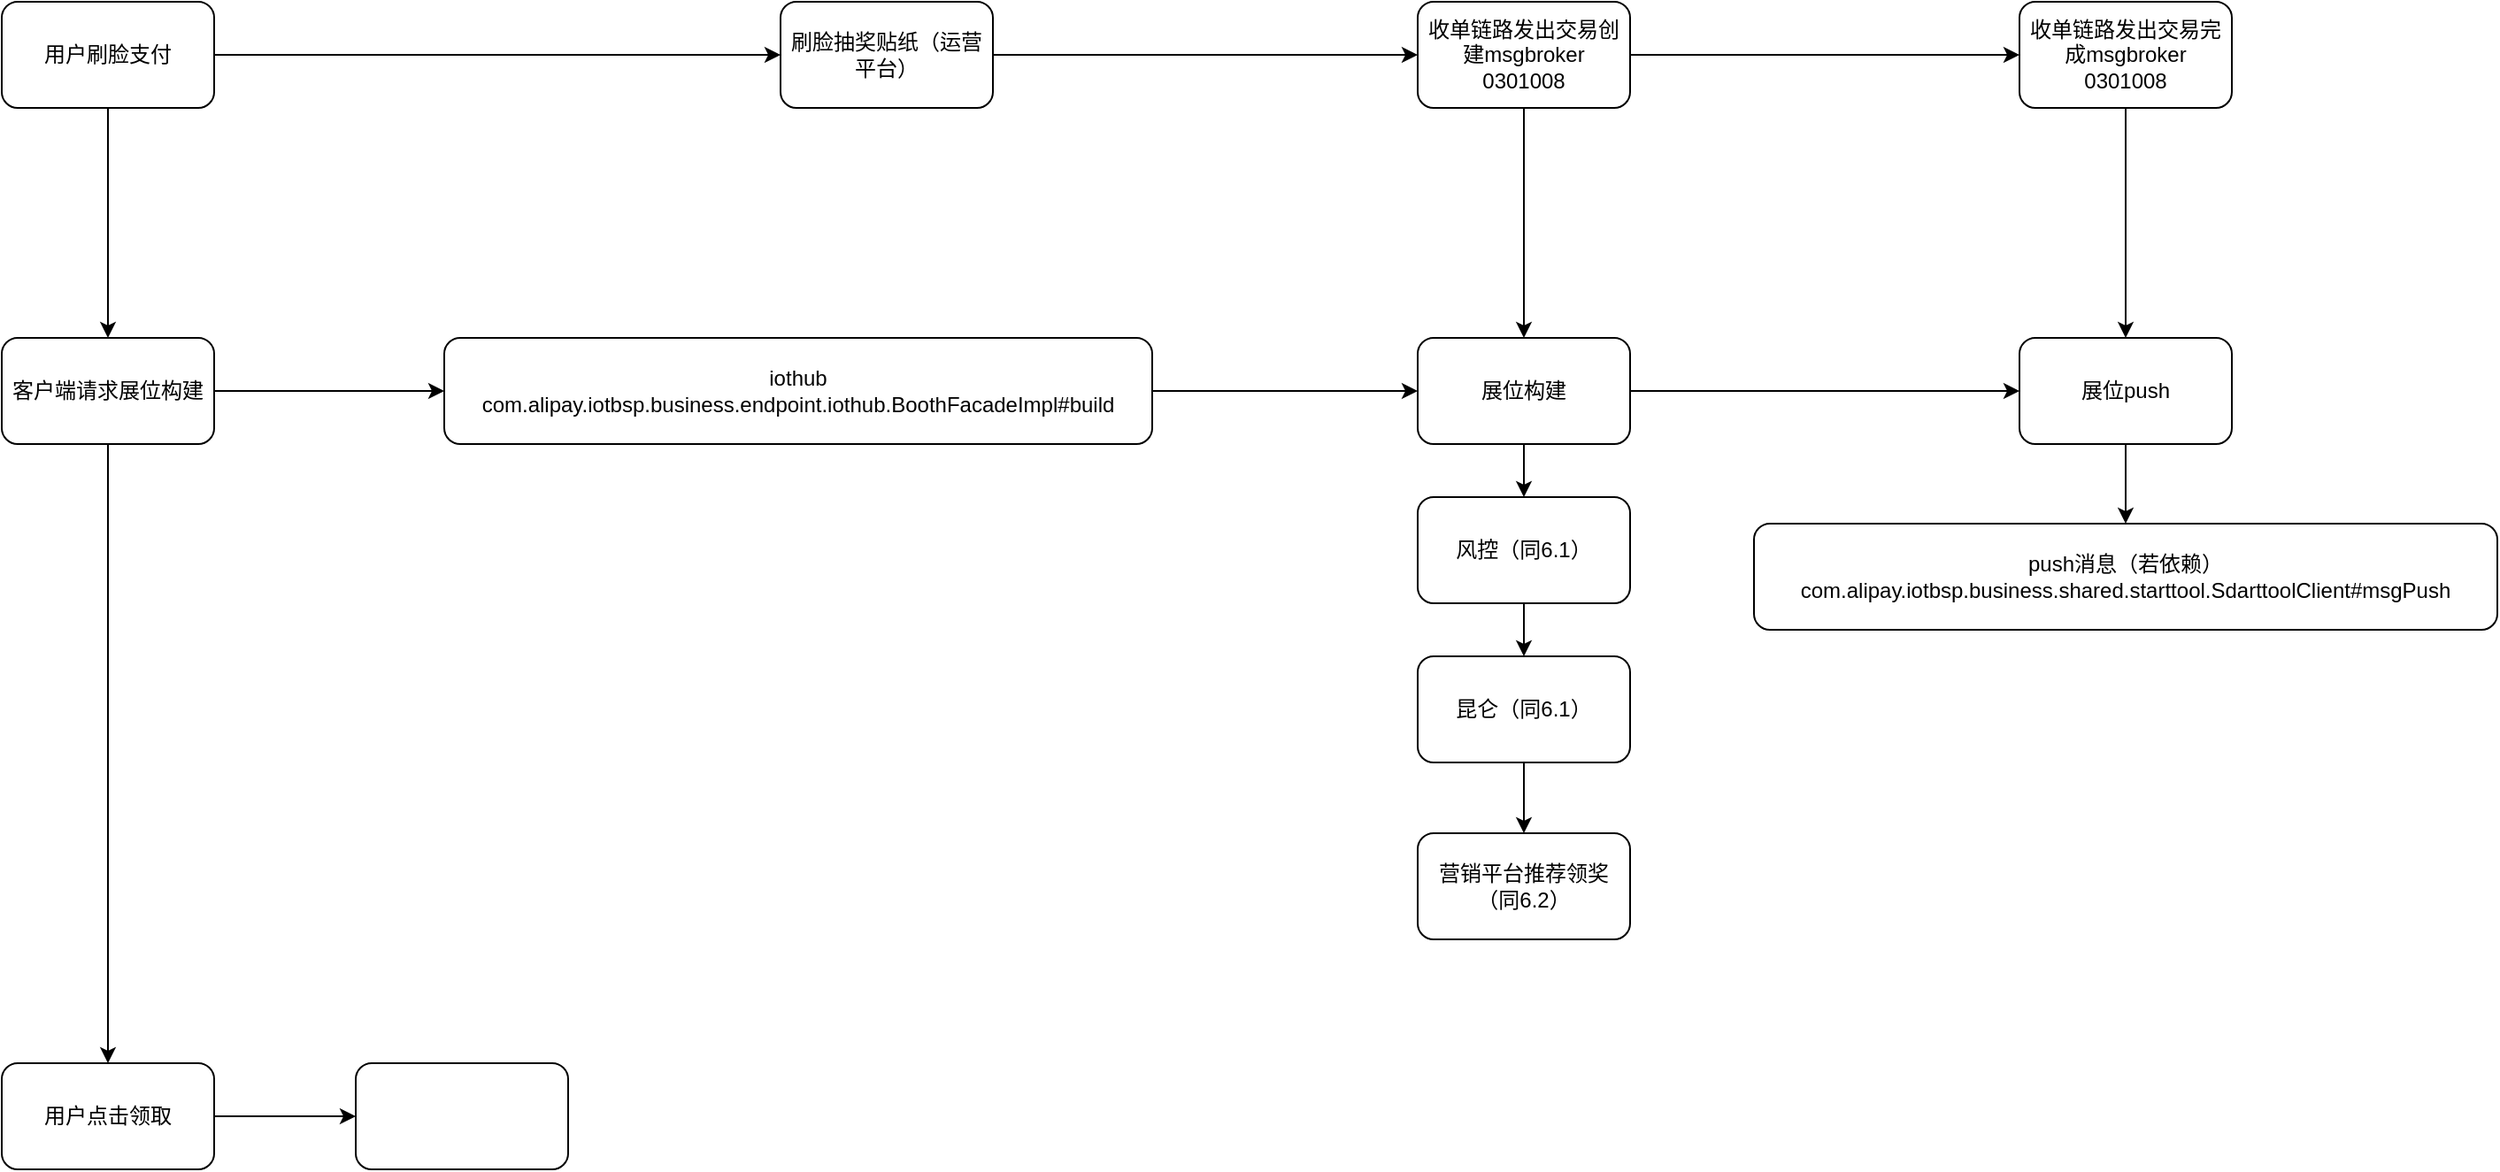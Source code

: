 <mxfile version="15.4.3" type="github"><diagram id="9CZEd3m0_BwA-C9Op0co" name="Page-1"><mxGraphModel dx="2381" dy="1026" grid="1" gridSize="10" guides="1" tooltips="1" connect="1" arrows="1" fold="1" page="1" pageScale="1" pageWidth="827" pageHeight="1169" math="0" shadow="0"><root><mxCell id="0"/><mxCell id="1" parent="0"/><mxCell id="zEhsZb_Zr4aqNPV-z9Si-5" value="" style="edgeStyle=orthogonalEdgeStyle;rounded=0;orthogonalLoop=1;jettySize=auto;html=1;" edge="1" parent="1" source="zEhsZb_Zr4aqNPV-z9Si-1" target="zEhsZb_Zr4aqNPV-z9Si-4"><mxGeometry relative="1" as="geometry"/></mxCell><mxCell id="zEhsZb_Zr4aqNPV-z9Si-1" value="用户刷脸支付" style="rounded=1;whiteSpace=wrap;html=1;" vertex="1" parent="1"><mxGeometry x="-70" y="230" width="120" height="60" as="geometry"/></mxCell><mxCell id="zEhsZb_Zr4aqNPV-z9Si-19" value="" style="edgeStyle=orthogonalEdgeStyle;rounded=0;orthogonalLoop=1;jettySize=auto;html=1;" edge="1" parent="1" source="zEhsZb_Zr4aqNPV-z9Si-2" target="zEhsZb_Zr4aqNPV-z9Si-18"><mxGeometry relative="1" as="geometry"/></mxCell><mxCell id="zEhsZb_Zr4aqNPV-z9Si-2" value="iothub&lt;br&gt;com.alipay.iotbsp.business.endpoint.iothub.BoothFacadeImpl#build" style="whiteSpace=wrap;html=1;rounded=1;" vertex="1" parent="1"><mxGeometry x="180" y="420" width="400" height="60" as="geometry"/></mxCell><mxCell id="zEhsZb_Zr4aqNPV-z9Si-6" style="edgeStyle=orthogonalEdgeStyle;rounded=0;orthogonalLoop=1;jettySize=auto;html=1;exitX=1;exitY=0.5;exitDx=0;exitDy=0;entryX=0;entryY=0.5;entryDx=0;entryDy=0;" edge="1" parent="1" source="zEhsZb_Zr4aqNPV-z9Si-4" target="zEhsZb_Zr4aqNPV-z9Si-2"><mxGeometry relative="1" as="geometry"/></mxCell><mxCell id="zEhsZb_Zr4aqNPV-z9Si-31" value="" style="edgeStyle=orthogonalEdgeStyle;rounded=0;orthogonalLoop=1;jettySize=auto;html=1;" edge="1" parent="1" source="zEhsZb_Zr4aqNPV-z9Si-4"><mxGeometry relative="1" as="geometry"><mxPoint x="-10" y="830" as="targetPoint"/></mxGeometry></mxCell><mxCell id="zEhsZb_Zr4aqNPV-z9Si-4" value="客户端请求展位构建" style="whiteSpace=wrap;html=1;rounded=1;" vertex="1" parent="1"><mxGeometry x="-70" y="420" width="120" height="60" as="geometry"/></mxCell><mxCell id="zEhsZb_Zr4aqNPV-z9Si-7" value="" style="edgeStyle=orthogonalEdgeStyle;rounded=0;orthogonalLoop=1;jettySize=auto;html=1;entryX=0;entryY=0.5;entryDx=0;entryDy=0;exitX=1;exitY=0.5;exitDx=0;exitDy=0;" edge="1" parent="1" target="zEhsZb_Zr4aqNPV-z9Si-10" source="zEhsZb_Zr4aqNPV-z9Si-1"><mxGeometry relative="1" as="geometry"><mxPoint x="70" y="260" as="sourcePoint"/><mxPoint x="330" y="260" as="targetPoint"/></mxGeometry></mxCell><mxCell id="zEhsZb_Zr4aqNPV-z9Si-17" style="edgeStyle=orthogonalEdgeStyle;rounded=0;orthogonalLoop=1;jettySize=auto;html=1;exitX=0.5;exitY=1;exitDx=0;exitDy=0;entryX=0.5;entryY=0;entryDx=0;entryDy=0;" edge="1" parent="1" source="zEhsZb_Zr4aqNPV-z9Si-8" target="zEhsZb_Zr4aqNPV-z9Si-20"><mxGeometry relative="1" as="geometry"><mxPoint x="1130" y="410" as="targetPoint"/></mxGeometry></mxCell><mxCell id="zEhsZb_Zr4aqNPV-z9Si-8" value="收单链路发出交易完成msgbroker&lt;br&gt;0301008" style="whiteSpace=wrap;html=1;rounded=1;" vertex="1" parent="1"><mxGeometry x="1070" y="230" width="120" height="60" as="geometry"/></mxCell><mxCell id="zEhsZb_Zr4aqNPV-z9Si-14" style="edgeStyle=orthogonalEdgeStyle;rounded=0;orthogonalLoop=1;jettySize=auto;html=1;exitX=1;exitY=0.5;exitDx=0;exitDy=0;entryX=0;entryY=0.5;entryDx=0;entryDy=0;" edge="1" parent="1" source="zEhsZb_Zr4aqNPV-z9Si-10" target="zEhsZb_Zr4aqNPV-z9Si-12"><mxGeometry relative="1" as="geometry"/></mxCell><mxCell id="zEhsZb_Zr4aqNPV-z9Si-10" value="刷脸抽奖贴纸（运营平台）" style="rounded=1;whiteSpace=wrap;html=1;" vertex="1" parent="1"><mxGeometry x="370" y="230" width="120" height="60" as="geometry"/></mxCell><mxCell id="zEhsZb_Zr4aqNPV-z9Si-15" style="edgeStyle=orthogonalEdgeStyle;rounded=0;orthogonalLoop=1;jettySize=auto;html=1;exitX=1;exitY=0.5;exitDx=0;exitDy=0;entryX=0;entryY=0.5;entryDx=0;entryDy=0;" edge="1" parent="1" source="zEhsZb_Zr4aqNPV-z9Si-12" target="zEhsZb_Zr4aqNPV-z9Si-8"><mxGeometry relative="1" as="geometry"/></mxCell><mxCell id="zEhsZb_Zr4aqNPV-z9Si-16" style="edgeStyle=orthogonalEdgeStyle;rounded=0;orthogonalLoop=1;jettySize=auto;html=1;exitX=0.5;exitY=1;exitDx=0;exitDy=0;entryX=0.5;entryY=0;entryDx=0;entryDy=0;" edge="1" parent="1" source="zEhsZb_Zr4aqNPV-z9Si-12" target="zEhsZb_Zr4aqNPV-z9Si-18"><mxGeometry relative="1" as="geometry"><mxPoint x="790" y="410" as="targetPoint"/></mxGeometry></mxCell><mxCell id="zEhsZb_Zr4aqNPV-z9Si-12" value="收单链路发出交易创建msgbroker&lt;br&gt;0301008" style="whiteSpace=wrap;html=1;rounded=1;" vertex="1" parent="1"><mxGeometry x="730" y="230" width="120" height="60" as="geometry"/></mxCell><mxCell id="zEhsZb_Zr4aqNPV-z9Si-21" value="" style="edgeStyle=orthogonalEdgeStyle;rounded=0;orthogonalLoop=1;jettySize=auto;html=1;" edge="1" parent="1" source="zEhsZb_Zr4aqNPV-z9Si-18" target="zEhsZb_Zr4aqNPV-z9Si-20"><mxGeometry relative="1" as="geometry"/></mxCell><mxCell id="zEhsZb_Zr4aqNPV-z9Si-23" value="" style="edgeStyle=orthogonalEdgeStyle;rounded=0;orthogonalLoop=1;jettySize=auto;html=1;" edge="1" parent="1" source="zEhsZb_Zr4aqNPV-z9Si-18" target="zEhsZb_Zr4aqNPV-z9Si-22"><mxGeometry relative="1" as="geometry"/></mxCell><mxCell id="zEhsZb_Zr4aqNPV-z9Si-18" value="展位构建" style="whiteSpace=wrap;html=1;rounded=1;" vertex="1" parent="1"><mxGeometry x="730" y="420" width="120" height="60" as="geometry"/></mxCell><mxCell id="zEhsZb_Zr4aqNPV-z9Si-29" value="" style="edgeStyle=orthogonalEdgeStyle;rounded=0;orthogonalLoop=1;jettySize=auto;html=1;" edge="1" parent="1" source="zEhsZb_Zr4aqNPV-z9Si-20" target="zEhsZb_Zr4aqNPV-z9Si-28"><mxGeometry relative="1" as="geometry"/></mxCell><mxCell id="zEhsZb_Zr4aqNPV-z9Si-20" value="展位push" style="whiteSpace=wrap;html=1;rounded=1;" vertex="1" parent="1"><mxGeometry x="1070" y="420" width="120" height="60" as="geometry"/></mxCell><mxCell id="zEhsZb_Zr4aqNPV-z9Si-25" value="" style="edgeStyle=orthogonalEdgeStyle;rounded=0;orthogonalLoop=1;jettySize=auto;html=1;" edge="1" parent="1" source="zEhsZb_Zr4aqNPV-z9Si-22" target="zEhsZb_Zr4aqNPV-z9Si-24"><mxGeometry relative="1" as="geometry"/></mxCell><mxCell id="zEhsZb_Zr4aqNPV-z9Si-22" value="风控（同6.1）" style="whiteSpace=wrap;html=1;rounded=1;" vertex="1" parent="1"><mxGeometry x="730" y="510" width="120" height="60" as="geometry"/></mxCell><mxCell id="zEhsZb_Zr4aqNPV-z9Si-27" value="" style="edgeStyle=orthogonalEdgeStyle;rounded=0;orthogonalLoop=1;jettySize=auto;html=1;" edge="1" parent="1" source="zEhsZb_Zr4aqNPV-z9Si-24" target="zEhsZb_Zr4aqNPV-z9Si-26"><mxGeometry relative="1" as="geometry"/></mxCell><mxCell id="zEhsZb_Zr4aqNPV-z9Si-24" value="昆仑（同6.1）" style="whiteSpace=wrap;html=1;rounded=1;" vertex="1" parent="1"><mxGeometry x="730" y="600" width="120" height="60" as="geometry"/></mxCell><mxCell id="zEhsZb_Zr4aqNPV-z9Si-26" value="营销平台推荐领奖（同6.2）" style="whiteSpace=wrap;html=1;rounded=1;" vertex="1" parent="1"><mxGeometry x="730" y="700" width="120" height="60" as="geometry"/></mxCell><mxCell id="zEhsZb_Zr4aqNPV-z9Si-28" value="push消息（若依赖）&lt;br&gt;com.alipay.iotbsp.business.shared.starttool.SdarttoolClient#msgPush" style="whiteSpace=wrap;html=1;rounded=1;" vertex="1" parent="1"><mxGeometry x="920" y="525" width="420" height="60" as="geometry"/></mxCell><mxCell id="zEhsZb_Zr4aqNPV-z9Si-33" value="" style="edgeStyle=orthogonalEdgeStyle;rounded=0;orthogonalLoop=1;jettySize=auto;html=1;exitX=1;exitY=0.5;exitDx=0;exitDy=0;" edge="1" parent="1" source="zEhsZb_Zr4aqNPV-z9Si-34" target="zEhsZb_Zr4aqNPV-z9Si-32"><mxGeometry relative="1" as="geometry"><mxPoint x="50" y="860" as="sourcePoint"/></mxGeometry></mxCell><mxCell id="zEhsZb_Zr4aqNPV-z9Si-32" value="" style="whiteSpace=wrap;html=1;rounded=1;" vertex="1" parent="1"><mxGeometry x="130" y="830" width="120" height="60" as="geometry"/></mxCell><mxCell id="zEhsZb_Zr4aqNPV-z9Si-34" value="用户点击领取" style="whiteSpace=wrap;html=1;rounded=1;" vertex="1" parent="1"><mxGeometry x="-70" y="830" width="120" height="60" as="geometry"/></mxCell></root></mxGraphModel></diagram></mxfile>